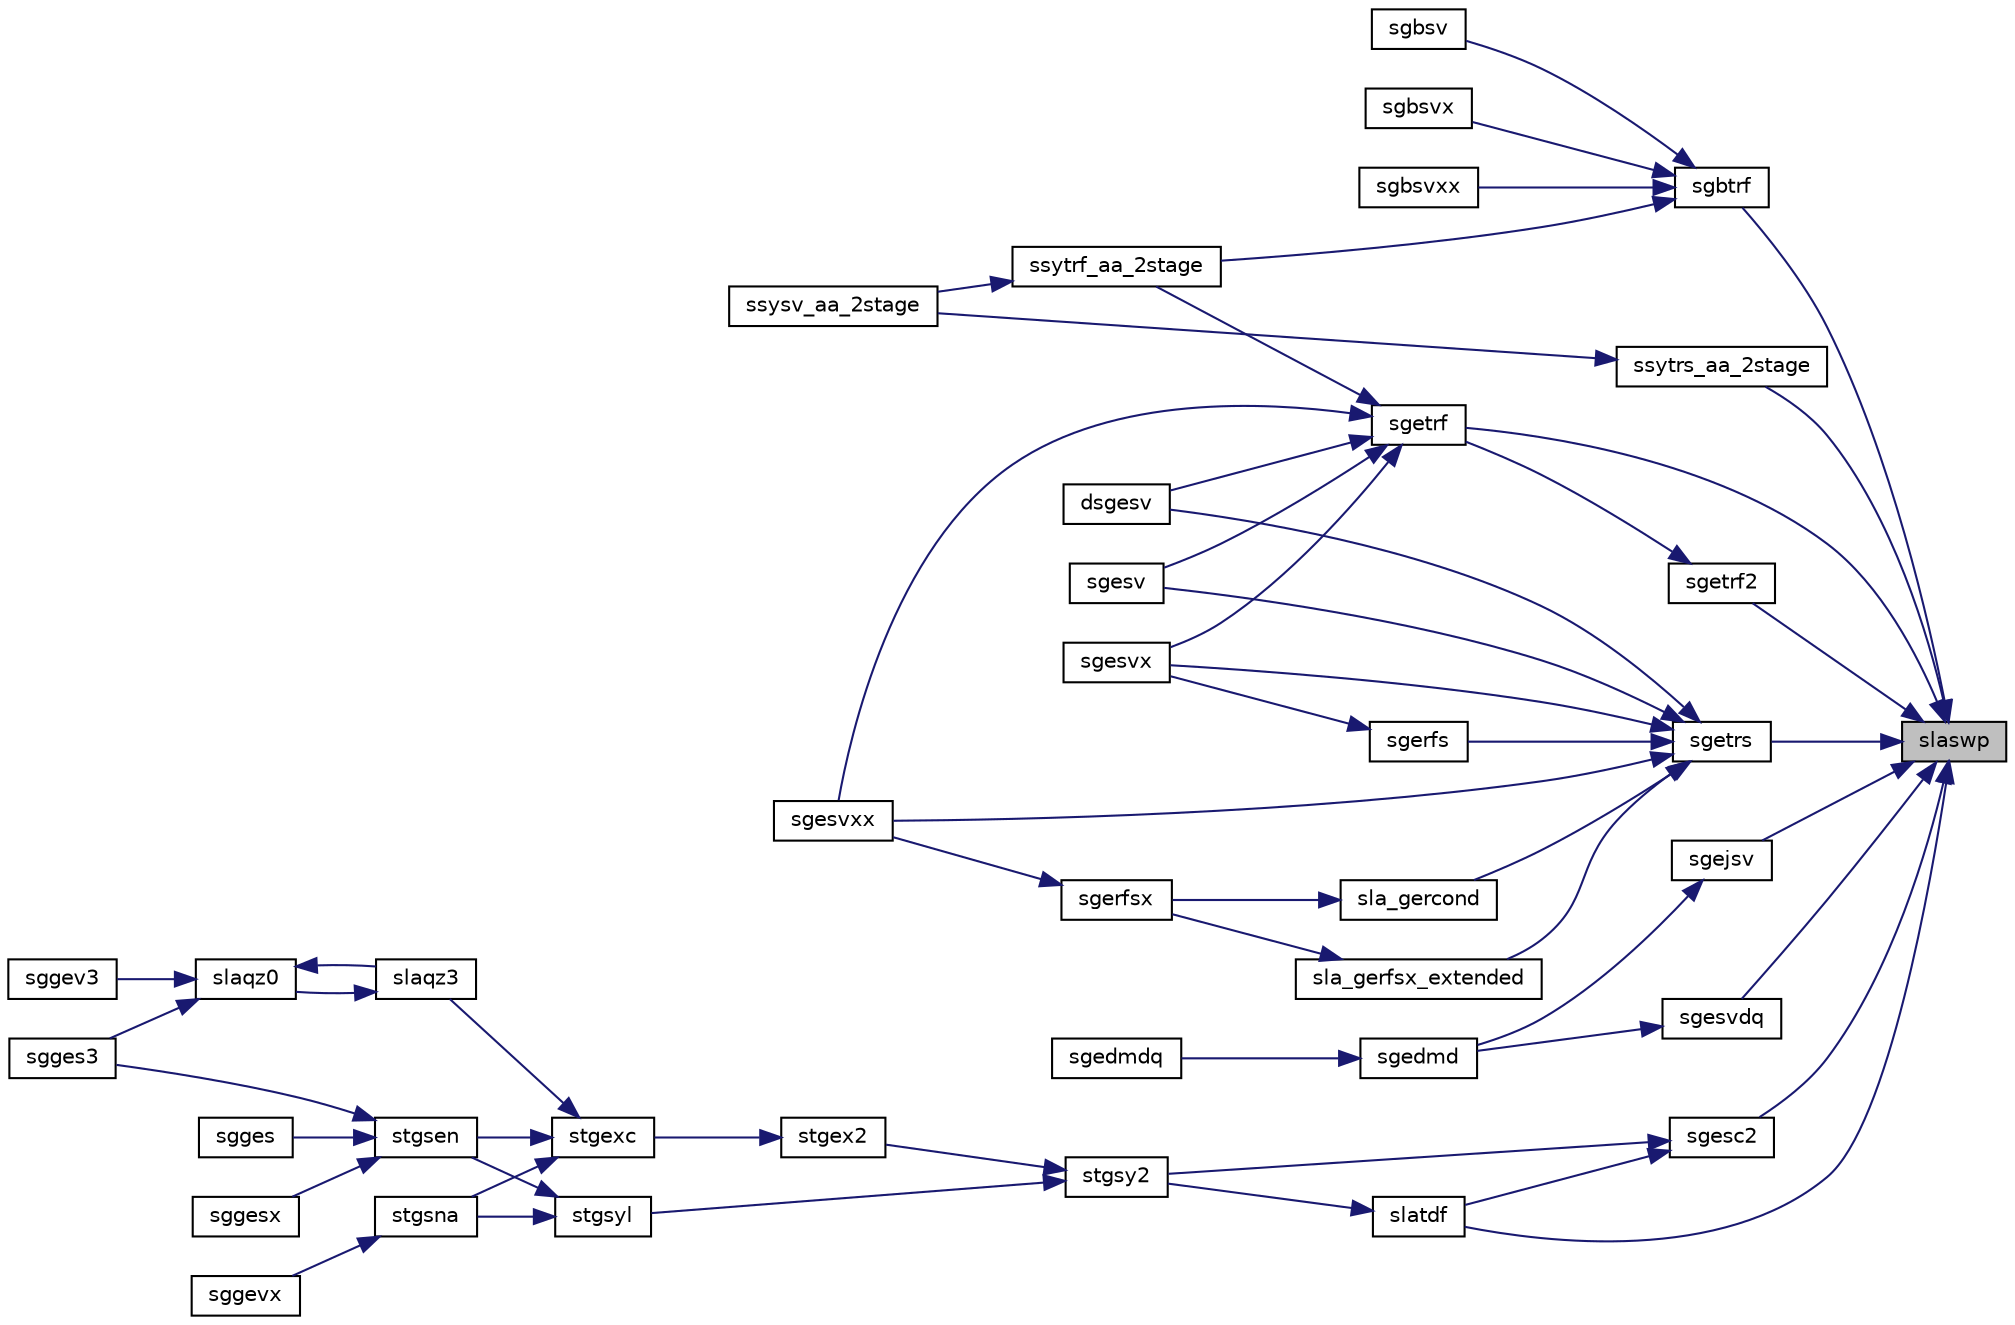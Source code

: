 digraph "slaswp"
{
 // LATEX_PDF_SIZE
  edge [fontname="Helvetica",fontsize="10",labelfontname="Helvetica",labelfontsize="10"];
  node [fontname="Helvetica",fontsize="10",shape=record];
  rankdir="RL";
  Node1 [label="slaswp",height=0.2,width=0.4,color="black", fillcolor="grey75", style="filled", fontcolor="black",tooltip="SLASWP performs a series of row interchanges on a general rectangular matrix."];
  Node1 -> Node2 [dir="back",color="midnightblue",fontsize="10",style="solid",fontname="Helvetica"];
  Node2 [label="sgbtrf",height=0.2,width=0.4,color="black", fillcolor="white", style="filled",URL="$sgbtrf_8f.html#acebccf97a748c611292ce5e6b05d2168",tooltip="SGBTRF"];
  Node2 -> Node3 [dir="back",color="midnightblue",fontsize="10",style="solid",fontname="Helvetica"];
  Node3 [label="sgbsv",height=0.2,width=0.4,color="black", fillcolor="white", style="filled",URL="$sgbsv_8f.html#a3656935309a19ed624052103572a4a47",tooltip="SGBSV computes the solution to system of linear equations A * X = B for GB matrices (simple driver)"];
  Node2 -> Node4 [dir="back",color="midnightblue",fontsize="10",style="solid",fontname="Helvetica"];
  Node4 [label="sgbsvx",height=0.2,width=0.4,color="black", fillcolor="white", style="filled",URL="$sgbsvx_8f.html#ae509be897c5d8dc6885d2b5f13ec2e4a",tooltip="SGBSVX computes the solution to system of linear equations A * X = B for GB matrices"];
  Node2 -> Node5 [dir="back",color="midnightblue",fontsize="10",style="solid",fontname="Helvetica"];
  Node5 [label="sgbsvxx",height=0.2,width=0.4,color="black", fillcolor="white", style="filled",URL="$sgbsvxx_8f.html#ab7b2d018021516f6f0b0f4f6199f32ae",tooltip="SGBSVXX computes the solution to system of linear equations A * X = B for GB matrices"];
  Node2 -> Node6 [dir="back",color="midnightblue",fontsize="10",style="solid",fontname="Helvetica"];
  Node6 [label="ssytrf_aa_2stage",height=0.2,width=0.4,color="black", fillcolor="white", style="filled",URL="$ssytrf__aa__2stage_8f.html#ad1b49392866a54aaaf3fb905a28f2cdc",tooltip="SSYTRF_AA_2STAGE"];
  Node6 -> Node7 [dir="back",color="midnightblue",fontsize="10",style="solid",fontname="Helvetica"];
  Node7 [label="ssysv_aa_2stage",height=0.2,width=0.4,color="black", fillcolor="white", style="filled",URL="$ssysv__aa__2stage_8f.html#a40ea39ef8e6de4553ff0a099910ede7f",tooltip="SSYSV_AA_2STAGE computes the solution to system of linear equations A * X = B for SY matrices"];
  Node1 -> Node8 [dir="back",color="midnightblue",fontsize="10",style="solid",fontname="Helvetica"];
  Node8 [label="sgejsv",height=0.2,width=0.4,color="black", fillcolor="white", style="filled",URL="$sgejsv_8f.html#a4b629535d69b782d6421518962e639f1",tooltip="SGEJSV"];
  Node8 -> Node9 [dir="back",color="midnightblue",fontsize="10",style="solid",fontname="Helvetica"];
  Node9 [label="sgedmd",height=0.2,width=0.4,color="black", fillcolor="white", style="filled",URL="$sgedmd_8f90.html#a2620fdd695c7f51cddc90e332eb57971",tooltip="SGEDMD computes the Dynamic Mode Decomposition (DMD) for a pair of data snapshot matrices."];
  Node9 -> Node10 [dir="back",color="midnightblue",fontsize="10",style="solid",fontname="Helvetica"];
  Node10 [label="sgedmdq",height=0.2,width=0.4,color="black", fillcolor="white", style="filled",URL="$sgedmdq_8f90.html#a1d1fe0497679b62b0084bfbdf54063f2",tooltip="SGEDMDQ computes the Dynamic Mode Decomposition (DMD) for a pair of data snapshot matrices."];
  Node1 -> Node11 [dir="back",color="midnightblue",fontsize="10",style="solid",fontname="Helvetica"];
  Node11 [label="sgesc2",height=0.2,width=0.4,color="black", fillcolor="white", style="filled",URL="$sgesc2_8f.html#a8ad3f90608eb3f7cc3ea700ea36b8fdc",tooltip="SGESC2 solves a system of linear equations using the LU factorization with complete pivoting computed..."];
  Node11 -> Node12 [dir="back",color="midnightblue",fontsize="10",style="solid",fontname="Helvetica"];
  Node12 [label="slatdf",height=0.2,width=0.4,color="black", fillcolor="white", style="filled",URL="$slatdf_8f.html#aeaf9920f8087f98e9efb95bab9d8cb6a",tooltip="SLATDF uses the LU factorization of the n-by-n matrix computed by sgetc2 and computes a contribution ..."];
  Node12 -> Node13 [dir="back",color="midnightblue",fontsize="10",style="solid",fontname="Helvetica"];
  Node13 [label="stgsy2",height=0.2,width=0.4,color="black", fillcolor="white", style="filled",URL="$stgsy2_8f.html#a739f7e0603f9635371aad0683dae1dbb",tooltip="STGSY2 solves the generalized Sylvester equation (unblocked algorithm)."];
  Node13 -> Node14 [dir="back",color="midnightblue",fontsize="10",style="solid",fontname="Helvetica"];
  Node14 [label="stgex2",height=0.2,width=0.4,color="black", fillcolor="white", style="filled",URL="$stgex2_8f.html#a291b344e4ed84af6cdba9a6d1efce24b",tooltip="STGEX2 swaps adjacent diagonal blocks in an upper (quasi) triangular matrix pair by an orthogonal equ..."];
  Node14 -> Node15 [dir="back",color="midnightblue",fontsize="10",style="solid",fontname="Helvetica"];
  Node15 [label="stgexc",height=0.2,width=0.4,color="black", fillcolor="white", style="filled",URL="$stgexc_8f.html#a1af98b467b76dca2231f57debae966c5",tooltip="STGEXC"];
  Node15 -> Node16 [dir="back",color="midnightblue",fontsize="10",style="solid",fontname="Helvetica"];
  Node16 [label="slaqz3",height=0.2,width=0.4,color="black", fillcolor="white", style="filled",URL="$slaqz3_8f.html#a8dad4aabc60c0b1cdc76901db8f195e2",tooltip="SLAQZ3"];
  Node16 -> Node17 [dir="back",color="midnightblue",fontsize="10",style="solid",fontname="Helvetica"];
  Node17 [label="slaqz0",height=0.2,width=0.4,color="black", fillcolor="white", style="filled",URL="$slaqz0_8f.html#ad7e1d2d77ede5cb50a673445ea956f49",tooltip="SLAQZ0"];
  Node17 -> Node18 [dir="back",color="midnightblue",fontsize="10",style="solid",fontname="Helvetica"];
  Node18 [label="sgges3",height=0.2,width=0.4,color="black", fillcolor="white", style="filled",URL="$sgges3_8f.html#aa38a73620b45cbe5a9b1803351a28dbb",tooltip="SGGES3 computes the eigenvalues, the Schur form, and, optionally, the matrix of Schur vectors for GE ..."];
  Node17 -> Node19 [dir="back",color="midnightblue",fontsize="10",style="solid",fontname="Helvetica"];
  Node19 [label="sggev3",height=0.2,width=0.4,color="black", fillcolor="white", style="filled",URL="$sggev3_8f.html#a7c33384acda01bd5c62e87213eb2f2f9",tooltip="SGGEV3 computes the eigenvalues and, optionally, the left and/or right eigenvectors for GE matrices (..."];
  Node17 -> Node16 [dir="back",color="midnightblue",fontsize="10",style="solid",fontname="Helvetica"];
  Node15 -> Node20 [dir="back",color="midnightblue",fontsize="10",style="solid",fontname="Helvetica"];
  Node20 [label="stgsen",height=0.2,width=0.4,color="black", fillcolor="white", style="filled",URL="$stgsen_8f.html#a4f229aaf6520b747952147327f94a0d3",tooltip="STGSEN"];
  Node20 -> Node21 [dir="back",color="midnightblue",fontsize="10",style="solid",fontname="Helvetica"];
  Node21 [label="sgges",height=0.2,width=0.4,color="black", fillcolor="white", style="filled",URL="$sgges_8f.html#a6a36f16104f3f8ae8e499cc7efaa2195",tooltip="SGGES computes the eigenvalues, the Schur form, and, optionally, the matrix of Schur vectors for GE m..."];
  Node20 -> Node18 [dir="back",color="midnightblue",fontsize="10",style="solid",fontname="Helvetica"];
  Node20 -> Node22 [dir="back",color="midnightblue",fontsize="10",style="solid",fontname="Helvetica"];
  Node22 [label="sggesx",height=0.2,width=0.4,color="black", fillcolor="white", style="filled",URL="$sggesx_8f.html#ac04eec62b6a153d74e425961e9704fde",tooltip="SGGESX computes the eigenvalues, the Schur form, and, optionally, the matrix of Schur vectors for GE ..."];
  Node15 -> Node23 [dir="back",color="midnightblue",fontsize="10",style="solid",fontname="Helvetica"];
  Node23 [label="stgsna",height=0.2,width=0.4,color="black", fillcolor="white", style="filled",URL="$stgsna_8f.html#a4288220546abeaa11e0fa24d99dae391",tooltip="STGSNA"];
  Node23 -> Node24 [dir="back",color="midnightblue",fontsize="10",style="solid",fontname="Helvetica"];
  Node24 [label="sggevx",height=0.2,width=0.4,color="black", fillcolor="white", style="filled",URL="$sggevx_8f.html#a47ddf03d427ec3f9346253132c26cf96",tooltip="SGGEVX computes the eigenvalues and, optionally, the left and/or right eigenvectors for GE matrices"];
  Node13 -> Node25 [dir="back",color="midnightblue",fontsize="10",style="solid",fontname="Helvetica"];
  Node25 [label="stgsyl",height=0.2,width=0.4,color="black", fillcolor="white", style="filled",URL="$stgsyl_8f.html#a7be8a5fb25c1b67ea888747c1334d996",tooltip="STGSYL"];
  Node25 -> Node20 [dir="back",color="midnightblue",fontsize="10",style="solid",fontname="Helvetica"];
  Node25 -> Node23 [dir="back",color="midnightblue",fontsize="10",style="solid",fontname="Helvetica"];
  Node11 -> Node13 [dir="back",color="midnightblue",fontsize="10",style="solid",fontname="Helvetica"];
  Node1 -> Node26 [dir="back",color="midnightblue",fontsize="10",style="solid",fontname="Helvetica"];
  Node26 [label="sgesvdq",height=0.2,width=0.4,color="black", fillcolor="white", style="filled",URL="$sgesvdq_8f.html#a8e9cbc85a2116d7ae24a854e24fbdc14",tooltip="SGESVDQ computes the singular value decomposition (SVD) with a QR-Preconditioned QR SVD Method for GE..."];
  Node26 -> Node9 [dir="back",color="midnightblue",fontsize="10",style="solid",fontname="Helvetica"];
  Node1 -> Node27 [dir="back",color="midnightblue",fontsize="10",style="solid",fontname="Helvetica"];
  Node27 [label="sgetrf",height=0.2,width=0.4,color="black", fillcolor="white", style="filled",URL="$sgetrf_8f.html#a8d99c11b94db3d5eac75cac46a0f2e17",tooltip="SGETRF"];
  Node27 -> Node28 [dir="back",color="midnightblue",fontsize="10",style="solid",fontname="Helvetica"];
  Node28 [label="dsgesv",height=0.2,width=0.4,color="black", fillcolor="white", style="filled",URL="$dsgesv_8f.html#a05bea3dc0386868e4720f22c969cb9f5",tooltip="DSGESV computes the solution to system of linear equations A * X = B for GE matrices (mixed precision..."];
  Node27 -> Node29 [dir="back",color="midnightblue",fontsize="10",style="solid",fontname="Helvetica"];
  Node29 [label="sgesv",height=0.2,width=0.4,color="black", fillcolor="white", style="filled",URL="$group__gesv.html#ga3b05fb3999b3d7351cb3101a1fd28e78",tooltip="Download SGESV + dependencies  <a href=\"http://www.netlib.org/cgi-bin/netlibfiles...."];
  Node27 -> Node30 [dir="back",color="midnightblue",fontsize="10",style="solid",fontname="Helvetica"];
  Node30 [label="sgesvx",height=0.2,width=0.4,color="black", fillcolor="white", style="filled",URL="$sgesvx_8f.html#a1f66bf6cce2f8038b120eb11bd30cdc9",tooltip="SGESVX computes the solution to system of linear equations A * X = B for GE matrices"];
  Node27 -> Node31 [dir="back",color="midnightblue",fontsize="10",style="solid",fontname="Helvetica"];
  Node31 [label="sgesvxx",height=0.2,width=0.4,color="black", fillcolor="white", style="filled",URL="$sgesvxx_8f.html#ad499b2a1b47541ff7f97aaaca16025e9",tooltip="SGESVXX computes the solution to system of linear equations A * X = B for GE matrices"];
  Node27 -> Node6 [dir="back",color="midnightblue",fontsize="10",style="solid",fontname="Helvetica"];
  Node1 -> Node32 [dir="back",color="midnightblue",fontsize="10",style="solid",fontname="Helvetica"];
  Node32 [label="sgetrf2",height=0.2,width=0.4,color="black", fillcolor="white", style="filled",URL="$sgetrf2_8f.html#a4f76117b1ac28f73144480945cbc5200",tooltip="SGETRF2"];
  Node32 -> Node27 [dir="back",color="midnightblue",fontsize="10",style="solid",fontname="Helvetica"];
  Node1 -> Node33 [dir="back",color="midnightblue",fontsize="10",style="solid",fontname="Helvetica"];
  Node33 [label="sgetrs",height=0.2,width=0.4,color="black", fillcolor="white", style="filled",URL="$sgetrs_8f.html#aa00bcf4d83a118cb6f0b6619d6ffaa24",tooltip="SGETRS"];
  Node33 -> Node28 [dir="back",color="midnightblue",fontsize="10",style="solid",fontname="Helvetica"];
  Node33 -> Node34 [dir="back",color="midnightblue",fontsize="10",style="solid",fontname="Helvetica"];
  Node34 [label="sgerfs",height=0.2,width=0.4,color="black", fillcolor="white", style="filled",URL="$sgerfs_8f.html#a39adc3981edd0d968a4369941431ce3d",tooltip="SGERFS"];
  Node34 -> Node30 [dir="back",color="midnightblue",fontsize="10",style="solid",fontname="Helvetica"];
  Node33 -> Node29 [dir="back",color="midnightblue",fontsize="10",style="solid",fontname="Helvetica"];
  Node33 -> Node30 [dir="back",color="midnightblue",fontsize="10",style="solid",fontname="Helvetica"];
  Node33 -> Node31 [dir="back",color="midnightblue",fontsize="10",style="solid",fontname="Helvetica"];
  Node33 -> Node35 [dir="back",color="midnightblue",fontsize="10",style="solid",fontname="Helvetica"];
  Node35 [label="sla_gercond",height=0.2,width=0.4,color="black", fillcolor="white", style="filled",URL="$sla__gercond_8f.html#a0249e1294da0f1991fd57246a8694070",tooltip="SLA_GERCOND estimates the Skeel condition number for a general matrix."];
  Node35 -> Node36 [dir="back",color="midnightblue",fontsize="10",style="solid",fontname="Helvetica"];
  Node36 [label="sgerfsx",height=0.2,width=0.4,color="black", fillcolor="white", style="filled",URL="$sgerfsx_8f.html#ad283ab77593ac86c29172972b41f917b",tooltip="SGERFSX"];
  Node36 -> Node31 [dir="back",color="midnightblue",fontsize="10",style="solid",fontname="Helvetica"];
  Node33 -> Node37 [dir="back",color="midnightblue",fontsize="10",style="solid",fontname="Helvetica"];
  Node37 [label="sla_gerfsx_extended",height=0.2,width=0.4,color="black", fillcolor="white", style="filled",URL="$sla__gerfsx__extended_8f.html#a2532e63c32caabae5b7d18e8036514f4",tooltip="SLA_GERFSX_EXTENDED improves the computed solution to a system of linear equations for general matric..."];
  Node37 -> Node36 [dir="back",color="midnightblue",fontsize="10",style="solid",fontname="Helvetica"];
  Node1 -> Node12 [dir="back",color="midnightblue",fontsize="10",style="solid",fontname="Helvetica"];
  Node1 -> Node38 [dir="back",color="midnightblue",fontsize="10",style="solid",fontname="Helvetica"];
  Node38 [label="ssytrs_aa_2stage",height=0.2,width=0.4,color="black", fillcolor="white", style="filled",URL="$ssytrs__aa__2stage_8f.html#a7f826d71f9e154ac2935ee89ee655cb5",tooltip="SSYTRS_AA_2STAGE"];
  Node38 -> Node7 [dir="back",color="midnightblue",fontsize="10",style="solid",fontname="Helvetica"];
}

